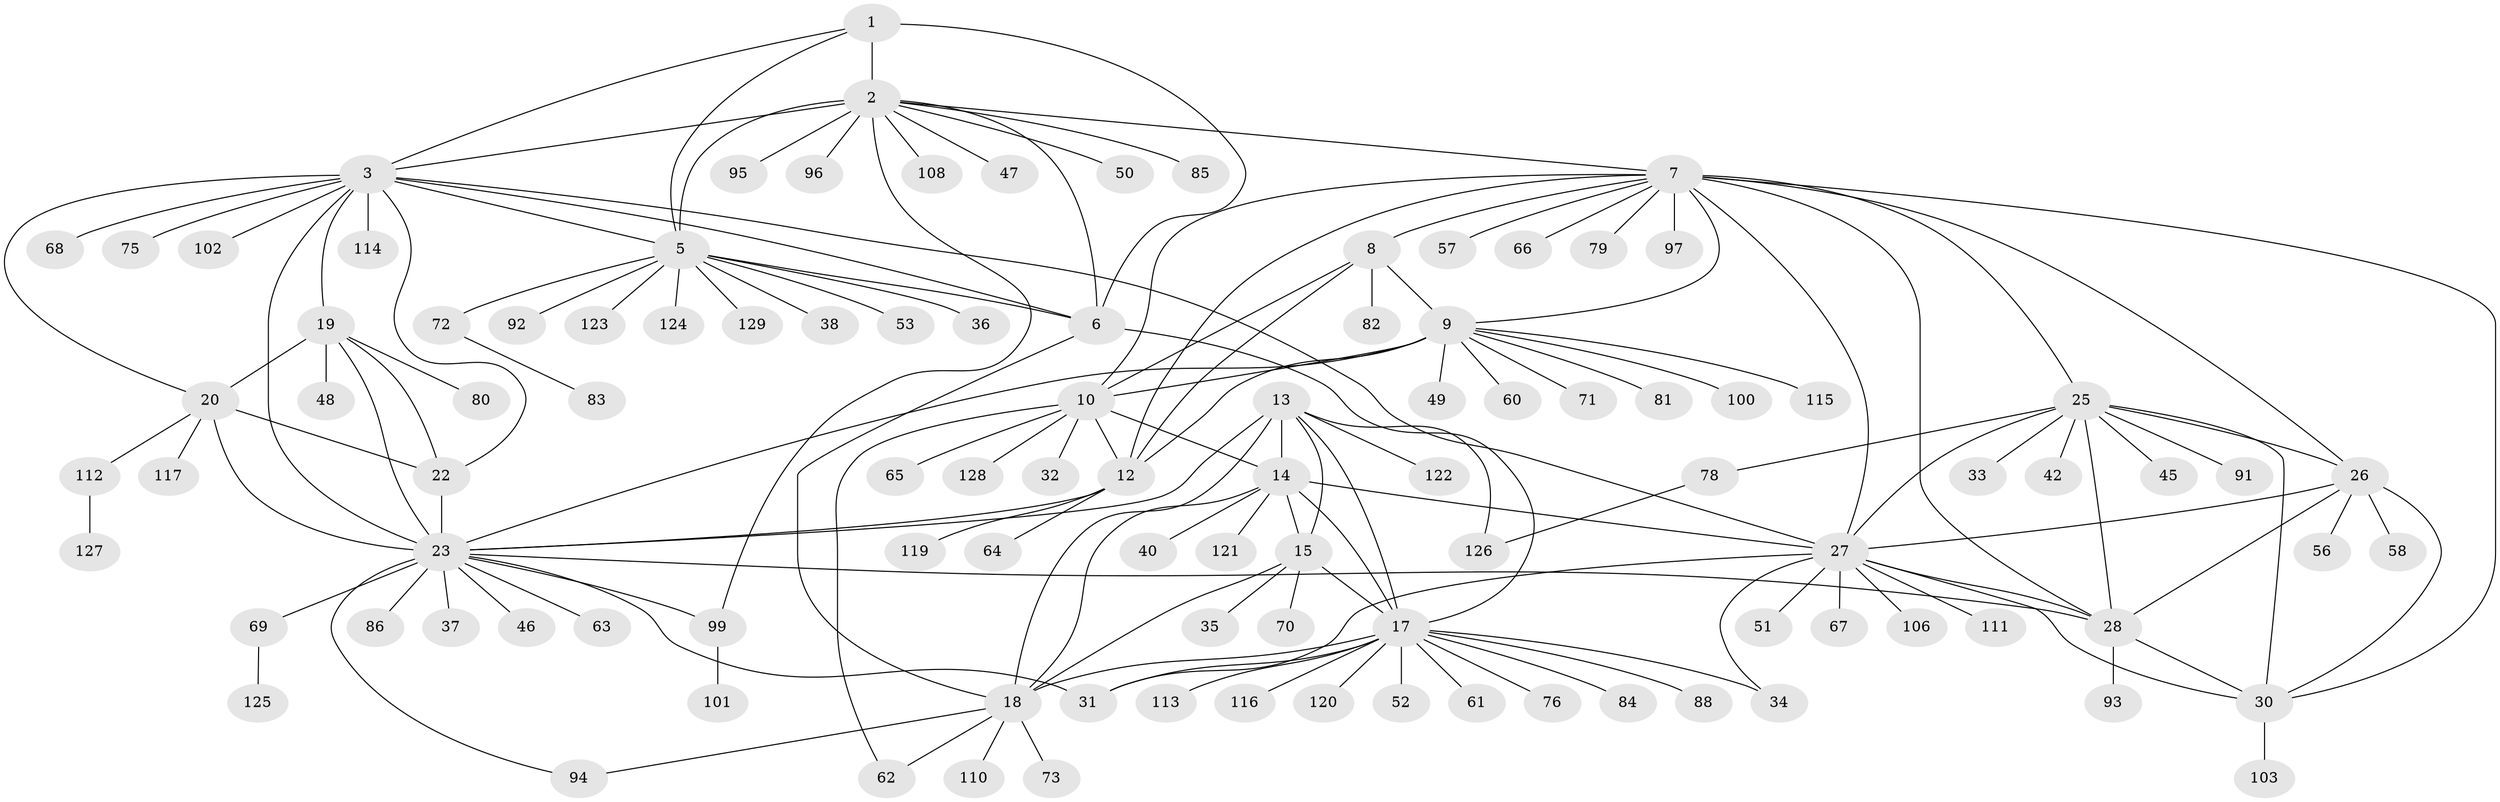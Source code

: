// Generated by graph-tools (version 1.1) at 2025/52/02/27/25 19:52:21]
// undirected, 105 vertices, 153 edges
graph export_dot {
graph [start="1"]
  node [color=gray90,style=filled];
  1 [super="+43"];
  2 [super="+4"];
  3 [super="+21"];
  5 [super="+54"];
  6;
  7 [super="+29"];
  8;
  9 [super="+11"];
  10 [super="+118"];
  12 [super="+104"];
  13 [super="+44"];
  14 [super="+16"];
  15;
  17 [super="+89"];
  18 [super="+39"];
  19 [super="+74"];
  20 [super="+90"];
  22;
  23 [super="+24"];
  25 [super="+41"];
  26 [super="+107"];
  27 [super="+87"];
  28 [super="+109"];
  30 [super="+59"];
  31 [super="+105"];
  32;
  33;
  34;
  35;
  36;
  37 [super="+98"];
  38 [super="+77"];
  40;
  42;
  45;
  46;
  47;
  48;
  49;
  50;
  51;
  52 [super="+55"];
  53;
  56;
  57;
  58;
  60;
  61;
  62;
  63;
  64;
  65;
  66;
  67;
  68;
  69;
  70;
  71;
  72;
  73;
  75;
  76;
  78;
  79;
  80;
  81;
  82;
  83;
  84;
  85;
  86;
  88;
  91;
  92;
  93;
  94;
  95;
  96;
  97;
  99;
  100;
  101;
  102;
  103;
  106;
  108;
  110;
  111;
  112;
  113;
  114;
  115;
  116;
  117;
  119;
  120;
  121;
  122;
  123;
  124;
  125;
  126;
  127;
  128;
  129;
  1 -- 2 [weight=2];
  1 -- 3;
  1 -- 5;
  1 -- 6;
  2 -- 3 [weight=2];
  2 -- 5 [weight=2];
  2 -- 6 [weight=2];
  2 -- 47;
  2 -- 50;
  2 -- 85;
  2 -- 95;
  2 -- 99;
  2 -- 96;
  2 -- 7;
  2 -- 108;
  3 -- 5;
  3 -- 6;
  3 -- 27;
  3 -- 75;
  3 -- 68;
  3 -- 102;
  3 -- 114;
  3 -- 19;
  3 -- 20;
  3 -- 22;
  3 -- 23 [weight=2];
  5 -- 6;
  5 -- 36;
  5 -- 38;
  5 -- 53;
  5 -- 72;
  5 -- 92;
  5 -- 123;
  5 -- 124;
  5 -- 129;
  6 -- 17;
  6 -- 18;
  7 -- 8;
  7 -- 9 [weight=2];
  7 -- 10;
  7 -- 12;
  7 -- 97;
  7 -- 66;
  7 -- 79;
  7 -- 25;
  7 -- 26;
  7 -- 27;
  7 -- 28;
  7 -- 30;
  7 -- 57;
  8 -- 9 [weight=2];
  8 -- 10;
  8 -- 12;
  8 -- 82;
  9 -- 10 [weight=2];
  9 -- 12 [weight=2];
  9 -- 23;
  9 -- 49;
  9 -- 71;
  9 -- 81;
  9 -- 100;
  9 -- 115;
  9 -- 60;
  10 -- 12;
  10 -- 14;
  10 -- 32;
  10 -- 62;
  10 -- 65;
  10 -- 128;
  12 -- 64;
  12 -- 119;
  12 -- 23;
  13 -- 14 [weight=2];
  13 -- 15;
  13 -- 17;
  13 -- 18;
  13 -- 23;
  13 -- 122;
  13 -- 126;
  14 -- 15 [weight=2];
  14 -- 17 [weight=2];
  14 -- 18 [weight=2];
  14 -- 40;
  14 -- 121;
  14 -- 27;
  15 -- 17;
  15 -- 18;
  15 -- 35;
  15 -- 70;
  17 -- 18;
  17 -- 31;
  17 -- 34;
  17 -- 52;
  17 -- 61;
  17 -- 76;
  17 -- 84;
  17 -- 88;
  17 -- 113;
  17 -- 116;
  17 -- 120;
  18 -- 73;
  18 -- 94;
  18 -- 110;
  18 -- 62;
  19 -- 20;
  19 -- 22;
  19 -- 23 [weight=2];
  19 -- 48;
  19 -- 80;
  20 -- 22;
  20 -- 23 [weight=2];
  20 -- 112;
  20 -- 117;
  22 -- 23 [weight=2];
  23 -- 28;
  23 -- 37;
  23 -- 46;
  23 -- 63;
  23 -- 69;
  23 -- 86;
  23 -- 94;
  23 -- 99;
  23 -- 31;
  25 -- 26;
  25 -- 27;
  25 -- 28;
  25 -- 30;
  25 -- 33;
  25 -- 42;
  25 -- 45;
  25 -- 78;
  25 -- 91;
  26 -- 27;
  26 -- 28;
  26 -- 30;
  26 -- 56;
  26 -- 58;
  27 -- 28;
  27 -- 30;
  27 -- 34;
  27 -- 51;
  27 -- 67;
  27 -- 106;
  27 -- 111;
  27 -- 31;
  28 -- 30;
  28 -- 93;
  30 -- 103;
  69 -- 125;
  72 -- 83;
  78 -- 126;
  99 -- 101;
  112 -- 127;
}
